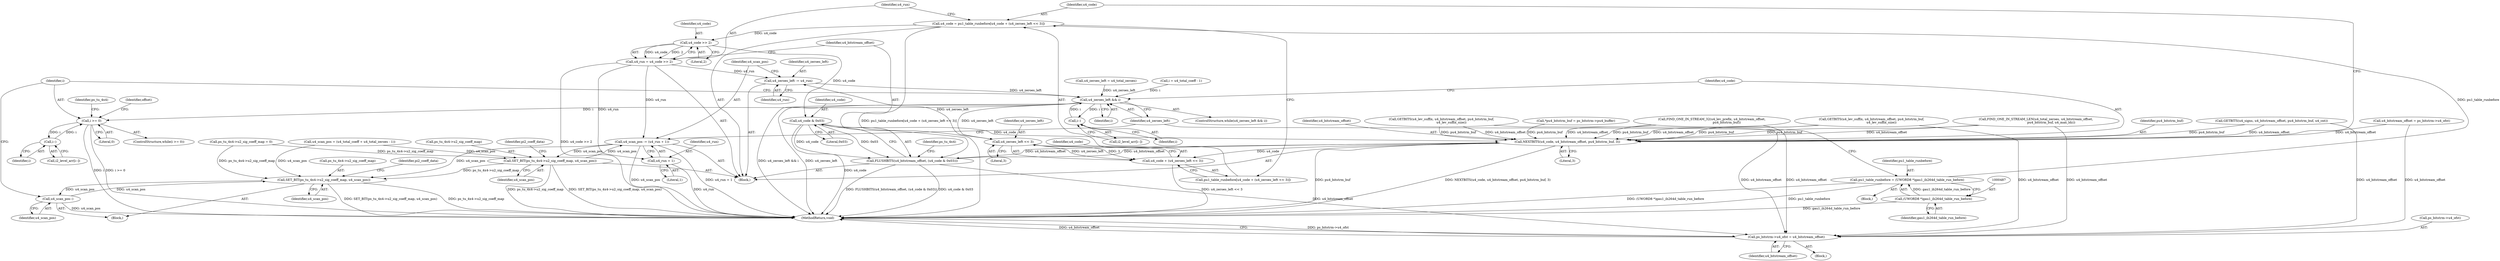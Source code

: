 digraph "0_Android_c57fc3703ae2e0d41b1f6580c50015937f2d23c1_1@array" {
"1000500" [label="(Call,u4_code = pu1_table_runbefore[u4_code + (u4_zeroes_left << 3)])"];
"1000484" [label="(Call,pu1_table_runbefore = (UWORD8 *)gau1_ih264d_table_run_before)"];
"1000486" [label="(Call,(UWORD8 *)gau1_ih264d_table_run_before)"];
"1000511" [label="(Call,u4_code >> 2)"];
"1000509" [label="(Call,u4_run = u4_code >> 2)"];
"1000532" [label="(Call,u4_zeroes_left -= u4_run)"];
"1000490" [label="(Call,u4_zeroes_left && i)"];
"1000506" [label="(Call,u4_zeroes_left << 3)"];
"1000504" [label="(Call,u4_code + (u4_zeroes_left << 3))"];
"1000530" [label="(Call,i--)"];
"1000541" [label="(Call,i >= 0)"];
"1000556" [label="(Call,i--)"];
"1000535" [label="(Call,u4_scan_pos -= (u4_run + 1))"];
"1000519" [label="(Call,SET_BIT(ps_tu_4x4->u2_sig_coeff_map, u4_scan_pos))"];
"1000545" [label="(Call,SET_BIT(ps_tu_4x4->u2_sig_coeff_map, u4_scan_pos))"];
"1000558" [label="(Call,u4_scan_pos--)"];
"1000537" [label="(Call,u4_run + 1)"];
"1000516" [label="(Call,u4_code & 0x03)"];
"1000495" [label="(Call,NEXTBITS(u4_code, u4_bitstream_offset, pu4_bitstrm_buf, 3))"];
"1000514" [label="(Call,FLUSHBITS(u4_bitstream_offset, (u4_code & 0x03)))"];
"1000588" [label="(Call,ps_bitstrm->u4_ofst = u4_bitstream_offset)"];
"1000209" [label="(Call,ps_tu_4x4->u2_sig_coeff_map = 0)"];
"1000493" [label="(Block,)"];
"1000520" [label="(Call,ps_tu_4x4->u2_sig_coeff_map)"];
"1000161" [label="(Call,*pu4_bitstrm_buf = ps_bitstrm->pu4_buffer)"];
"1000496" [label="(Identifier,u4_code)"];
"1000464" [label="(Block,)"];
"1000532" [label="(Call,u4_zeroes_left -= u4_run)"];
"1000388" [label="(Call,GETBITS(u4_lev_suffix, u4_bitstream_offset, pu4_bitstrm_buf,\n                    u4_lev_suffix_size))"];
"1000541" [label="(Call,i >= 0)"];
"1000455" [label="(Call,FIND_ONE_IN_STREAM_LEN(u4_total_zeroes, u4_bitstream_offset,\n                               pu4_bitstrm_buf, u4_max_ldz))"];
"1000488" [label="(Identifier,gau1_ih264d_table_run_before)"];
"1000275" [label="(Call,FIND_ONE_IN_STREAM_32(u4_lev_prefix, u4_bitstream_offset,\n                              pu4_bitstrm_buf))"];
"1000491" [label="(Identifier,u4_zeroes_left)"];
"1000535" [label="(Call,u4_scan_pos -= (u4_run + 1))"];
"1000523" [label="(Identifier,u4_scan_pos)"];
"1000476" [label="(Call,u4_zeroes_left = u4_total_zeroes)"];
"1000517" [label="(Identifier,u4_code)"];
"1000499" [label="(Literal,3)"];
"1000592" [label="(Identifier,u4_bitstream_offset)"];
"1000589" [label="(Call,ps_bitstrm->u4_ofst)"];
"1000544" [label="(Block,)"];
"1000507" [label="(Identifier,u4_zeroes_left)"];
"1000542" [label="(Identifier,i)"];
"1000536" [label="(Identifier,u4_scan_pos)"];
"1000509" [label="(Call,u4_run = u4_code >> 2)"];
"1000558" [label="(Call,u4_scan_pos--)"];
"1000492" [label="(Identifier,i)"];
"1000513" [label="(Literal,2)"];
"1000484" [label="(Call,pu1_table_runbefore = (UWORD8 *)gau1_ih264d_table_run_before)"];
"1000557" [label="(Identifier,i)"];
"1000514" [label="(Call,FLUSHBITS(u4_bitstream_offset, (u4_code & 0x03)))"];
"1000534" [label="(Identifier,u4_run)"];
"1000521" [label="(Identifier,ps_tu_4x4)"];
"1000537" [label="(Call,u4_run + 1)"];
"1000508" [label="(Literal,3)"];
"1000505" [label="(Identifier,u4_code)"];
"1000489" [label="(ControlStructure,while(u4_zeroes_left && i))"];
"1000485" [label="(Identifier,pu1_table_runbefore)"];
"1000531" [label="(Identifier,i)"];
"1000547" [label="(Identifier,ps_tu_4x4)"];
"1000554" [label="(Call,i2_level_arr[i--])"];
"1000157" [label="(Block,)"];
"1000510" [label="(Identifier,u4_run)"];
"1000500" [label="(Call,u4_code = pu1_table_runbefore[u4_code + (u4_zeroes_left << 3)])"];
"1000588" [label="(Call,ps_bitstrm->u4_ofst = u4_bitstream_offset)"];
"1000559" [label="(Identifier,u4_scan_pos)"];
"1000468" [label="(Call,u4_scan_pos = (u4_total_coeff + u4_total_zeroes - 1))"];
"1000501" [label="(Identifier,u4_code)"];
"1000498" [label="(Identifier,pu4_bitstrm_buf)"];
"1000515" [label="(Identifier,u4_bitstream_offset)"];
"1000593" [label="(MethodReturn,void)"];
"1000546" [label="(Call,ps_tu_4x4->u2_sig_coeff_map)"];
"1000528" [label="(Call,i2_level_arr[i--])"];
"1000490" [label="(Call,u4_zeroes_left && i)"];
"1000516" [label="(Call,u4_code & 0x03)"];
"1000519" [label="(Call,SET_BIT(ps_tu_4x4->u2_sig_coeff_map, u4_scan_pos))"];
"1000553" [label="(Identifier,pi2_coeff_data)"];
"1000237" [label="(Call,GETBITS(u4_signs, u4_bitstream_offset, pu4_bitstrm_buf, u4_cnt))"];
"1000518" [label="(Literal,0x03)"];
"1000502" [label="(Call,pu1_table_runbefore[u4_code + (u4_zeroes_left << 3)])"];
"1000497" [label="(Identifier,u4_bitstream_offset)"];
"1000479" [label="(Call,i = u4_total_coeff - 1)"];
"1000556" [label="(Call,i--)"];
"1000530" [label="(Call,i--)"];
"1000539" [label="(Literal,1)"];
"1000538" [label="(Identifier,u4_run)"];
"1000504" [label="(Call,u4_code + (u4_zeroes_left << 3))"];
"1000511" [label="(Call,u4_code >> 2)"];
"1000543" [label="(Literal,0)"];
"1000545" [label="(Call,SET_BIT(ps_tu_4x4->u2_sig_coeff_map, u4_scan_pos))"];
"1000495" [label="(Call,NEXTBITS(u4_code, u4_bitstream_offset, pu4_bitstrm_buf, 3))"];
"1000334" [label="(Call,GETBITS(u4_lev_suffix, u4_bitstream_offset, pu4_bitstrm_buf,\n                    u4_lev_suffix_size))"];
"1000549" [label="(Identifier,u4_scan_pos)"];
"1000506" [label="(Call,u4_zeroes_left << 3)"];
"1000563" [label="(Identifier,offset)"];
"1000486" [label="(Call,(UWORD8 *)gau1_ih264d_table_run_before)"];
"1000167" [label="(Call,u4_bitstream_offset = ps_bitstrm->u4_ofst)"];
"1000540" [label="(ControlStructure,while(i >= 0))"];
"1000512" [label="(Identifier,u4_code)"];
"1000527" [label="(Identifier,pi2_coeff_data)"];
"1000533" [label="(Identifier,u4_zeroes_left)"];
"1000500" -> "1000493"  [label="AST: "];
"1000500" -> "1000502"  [label="CFG: "];
"1000501" -> "1000500"  [label="AST: "];
"1000502" -> "1000500"  [label="AST: "];
"1000510" -> "1000500"  [label="CFG: "];
"1000500" -> "1000593"  [label="DDG: pu1_table_runbefore[u4_code + (u4_zeroes_left << 3)]"];
"1000484" -> "1000500"  [label="DDG: pu1_table_runbefore"];
"1000500" -> "1000511"  [label="DDG: u4_code"];
"1000484" -> "1000464"  [label="AST: "];
"1000484" -> "1000486"  [label="CFG: "];
"1000485" -> "1000484"  [label="AST: "];
"1000486" -> "1000484"  [label="AST: "];
"1000491" -> "1000484"  [label="CFG: "];
"1000484" -> "1000593"  [label="DDG: (UWORD8 *)gau1_ih264d_table_run_before"];
"1000484" -> "1000593"  [label="DDG: pu1_table_runbefore"];
"1000486" -> "1000484"  [label="DDG: gau1_ih264d_table_run_before"];
"1000486" -> "1000488"  [label="CFG: "];
"1000487" -> "1000486"  [label="AST: "];
"1000488" -> "1000486"  [label="AST: "];
"1000486" -> "1000593"  [label="DDG: gau1_ih264d_table_run_before"];
"1000511" -> "1000509"  [label="AST: "];
"1000511" -> "1000513"  [label="CFG: "];
"1000512" -> "1000511"  [label="AST: "];
"1000513" -> "1000511"  [label="AST: "];
"1000509" -> "1000511"  [label="CFG: "];
"1000511" -> "1000509"  [label="DDG: u4_code"];
"1000511" -> "1000509"  [label="DDG: 2"];
"1000511" -> "1000516"  [label="DDG: u4_code"];
"1000509" -> "1000493"  [label="AST: "];
"1000510" -> "1000509"  [label="AST: "];
"1000515" -> "1000509"  [label="CFG: "];
"1000509" -> "1000593"  [label="DDG: u4_code >> 2"];
"1000509" -> "1000532"  [label="DDG: u4_run"];
"1000509" -> "1000535"  [label="DDG: u4_run"];
"1000509" -> "1000537"  [label="DDG: u4_run"];
"1000532" -> "1000493"  [label="AST: "];
"1000532" -> "1000534"  [label="CFG: "];
"1000533" -> "1000532"  [label="AST: "];
"1000534" -> "1000532"  [label="AST: "];
"1000536" -> "1000532"  [label="CFG: "];
"1000532" -> "1000490"  [label="DDG: u4_zeroes_left"];
"1000506" -> "1000532"  [label="DDG: u4_zeroes_left"];
"1000490" -> "1000489"  [label="AST: "];
"1000490" -> "1000491"  [label="CFG: "];
"1000490" -> "1000492"  [label="CFG: "];
"1000491" -> "1000490"  [label="AST: "];
"1000492" -> "1000490"  [label="AST: "];
"1000496" -> "1000490"  [label="CFG: "];
"1000542" -> "1000490"  [label="CFG: "];
"1000490" -> "1000593"  [label="DDG: u4_zeroes_left"];
"1000490" -> "1000593"  [label="DDG: u4_zeroes_left && i"];
"1000476" -> "1000490"  [label="DDG: u4_zeroes_left"];
"1000530" -> "1000490"  [label="DDG: i"];
"1000479" -> "1000490"  [label="DDG: i"];
"1000490" -> "1000506"  [label="DDG: u4_zeroes_left"];
"1000490" -> "1000530"  [label="DDG: i"];
"1000490" -> "1000541"  [label="DDG: i"];
"1000506" -> "1000504"  [label="AST: "];
"1000506" -> "1000508"  [label="CFG: "];
"1000507" -> "1000506"  [label="AST: "];
"1000508" -> "1000506"  [label="AST: "];
"1000504" -> "1000506"  [label="CFG: "];
"1000506" -> "1000504"  [label="DDG: u4_zeroes_left"];
"1000506" -> "1000504"  [label="DDG: 3"];
"1000504" -> "1000502"  [label="AST: "];
"1000505" -> "1000504"  [label="AST: "];
"1000502" -> "1000504"  [label="CFG: "];
"1000504" -> "1000593"  [label="DDG: u4_zeroes_left << 3"];
"1000495" -> "1000504"  [label="DDG: u4_code"];
"1000530" -> "1000528"  [label="AST: "];
"1000530" -> "1000531"  [label="CFG: "];
"1000531" -> "1000530"  [label="AST: "];
"1000528" -> "1000530"  [label="CFG: "];
"1000541" -> "1000540"  [label="AST: "];
"1000541" -> "1000543"  [label="CFG: "];
"1000542" -> "1000541"  [label="AST: "];
"1000543" -> "1000541"  [label="AST: "];
"1000547" -> "1000541"  [label="CFG: "];
"1000563" -> "1000541"  [label="CFG: "];
"1000541" -> "1000593"  [label="DDG: i"];
"1000541" -> "1000593"  [label="DDG: i >= 0"];
"1000556" -> "1000541"  [label="DDG: i"];
"1000541" -> "1000556"  [label="DDG: i"];
"1000556" -> "1000554"  [label="AST: "];
"1000556" -> "1000557"  [label="CFG: "];
"1000557" -> "1000556"  [label="AST: "];
"1000554" -> "1000556"  [label="CFG: "];
"1000535" -> "1000493"  [label="AST: "];
"1000535" -> "1000537"  [label="CFG: "];
"1000536" -> "1000535"  [label="AST: "];
"1000537" -> "1000535"  [label="AST: "];
"1000491" -> "1000535"  [label="CFG: "];
"1000535" -> "1000593"  [label="DDG: u4_scan_pos"];
"1000535" -> "1000593"  [label="DDG: u4_run + 1"];
"1000535" -> "1000519"  [label="DDG: u4_scan_pos"];
"1000519" -> "1000535"  [label="DDG: u4_scan_pos"];
"1000535" -> "1000545"  [label="DDG: u4_scan_pos"];
"1000519" -> "1000493"  [label="AST: "];
"1000519" -> "1000523"  [label="CFG: "];
"1000520" -> "1000519"  [label="AST: "];
"1000523" -> "1000519"  [label="AST: "];
"1000527" -> "1000519"  [label="CFG: "];
"1000519" -> "1000593"  [label="DDG: ps_tu_4x4->u2_sig_coeff_map"];
"1000519" -> "1000593"  [label="DDG: SET_BIT(ps_tu_4x4->u2_sig_coeff_map, u4_scan_pos)"];
"1000209" -> "1000519"  [label="DDG: ps_tu_4x4->u2_sig_coeff_map"];
"1000468" -> "1000519"  [label="DDG: u4_scan_pos"];
"1000519" -> "1000545"  [label="DDG: ps_tu_4x4->u2_sig_coeff_map"];
"1000545" -> "1000544"  [label="AST: "];
"1000545" -> "1000549"  [label="CFG: "];
"1000546" -> "1000545"  [label="AST: "];
"1000549" -> "1000545"  [label="AST: "];
"1000553" -> "1000545"  [label="CFG: "];
"1000545" -> "1000593"  [label="DDG: ps_tu_4x4->u2_sig_coeff_map"];
"1000545" -> "1000593"  [label="DDG: SET_BIT(ps_tu_4x4->u2_sig_coeff_map, u4_scan_pos)"];
"1000209" -> "1000545"  [label="DDG: ps_tu_4x4->u2_sig_coeff_map"];
"1000468" -> "1000545"  [label="DDG: u4_scan_pos"];
"1000558" -> "1000545"  [label="DDG: u4_scan_pos"];
"1000545" -> "1000558"  [label="DDG: u4_scan_pos"];
"1000558" -> "1000544"  [label="AST: "];
"1000558" -> "1000559"  [label="CFG: "];
"1000559" -> "1000558"  [label="AST: "];
"1000542" -> "1000558"  [label="CFG: "];
"1000558" -> "1000593"  [label="DDG: u4_scan_pos"];
"1000537" -> "1000539"  [label="CFG: "];
"1000538" -> "1000537"  [label="AST: "];
"1000539" -> "1000537"  [label="AST: "];
"1000537" -> "1000593"  [label="DDG: u4_run"];
"1000516" -> "1000514"  [label="AST: "];
"1000516" -> "1000518"  [label="CFG: "];
"1000517" -> "1000516"  [label="AST: "];
"1000518" -> "1000516"  [label="AST: "];
"1000514" -> "1000516"  [label="CFG: "];
"1000516" -> "1000593"  [label="DDG: u4_code"];
"1000516" -> "1000495"  [label="DDG: u4_code"];
"1000516" -> "1000514"  [label="DDG: u4_code"];
"1000516" -> "1000514"  [label="DDG: 0x03"];
"1000495" -> "1000493"  [label="AST: "];
"1000495" -> "1000499"  [label="CFG: "];
"1000496" -> "1000495"  [label="AST: "];
"1000497" -> "1000495"  [label="AST: "];
"1000498" -> "1000495"  [label="AST: "];
"1000499" -> "1000495"  [label="AST: "];
"1000501" -> "1000495"  [label="CFG: "];
"1000495" -> "1000593"  [label="DDG: pu4_bitstrm_buf"];
"1000495" -> "1000593"  [label="DDG: NEXTBITS(u4_code, u4_bitstream_offset, pu4_bitstrm_buf, 3)"];
"1000167" -> "1000495"  [label="DDG: u4_bitstream_offset"];
"1000334" -> "1000495"  [label="DDG: u4_bitstream_offset"];
"1000334" -> "1000495"  [label="DDG: pu4_bitstrm_buf"];
"1000514" -> "1000495"  [label="DDG: u4_bitstream_offset"];
"1000388" -> "1000495"  [label="DDG: u4_bitstream_offset"];
"1000388" -> "1000495"  [label="DDG: pu4_bitstrm_buf"];
"1000275" -> "1000495"  [label="DDG: u4_bitstream_offset"];
"1000275" -> "1000495"  [label="DDG: pu4_bitstrm_buf"];
"1000455" -> "1000495"  [label="DDG: u4_bitstream_offset"];
"1000455" -> "1000495"  [label="DDG: pu4_bitstrm_buf"];
"1000237" -> "1000495"  [label="DDG: u4_bitstream_offset"];
"1000237" -> "1000495"  [label="DDG: pu4_bitstrm_buf"];
"1000161" -> "1000495"  [label="DDG: pu4_bitstrm_buf"];
"1000495" -> "1000514"  [label="DDG: u4_bitstream_offset"];
"1000514" -> "1000493"  [label="AST: "];
"1000515" -> "1000514"  [label="AST: "];
"1000521" -> "1000514"  [label="CFG: "];
"1000514" -> "1000593"  [label="DDG: FLUSHBITS(u4_bitstream_offset, (u4_code & 0x03))"];
"1000514" -> "1000593"  [label="DDG: u4_code & 0x03"];
"1000514" -> "1000588"  [label="DDG: u4_bitstream_offset"];
"1000588" -> "1000157"  [label="AST: "];
"1000588" -> "1000592"  [label="CFG: "];
"1000589" -> "1000588"  [label="AST: "];
"1000592" -> "1000588"  [label="AST: "];
"1000593" -> "1000588"  [label="CFG: "];
"1000588" -> "1000593"  [label="DDG: ps_bitstrm->u4_ofst"];
"1000588" -> "1000593"  [label="DDG: u4_bitstream_offset"];
"1000167" -> "1000588"  [label="DDG: u4_bitstream_offset"];
"1000334" -> "1000588"  [label="DDG: u4_bitstream_offset"];
"1000388" -> "1000588"  [label="DDG: u4_bitstream_offset"];
"1000275" -> "1000588"  [label="DDG: u4_bitstream_offset"];
"1000455" -> "1000588"  [label="DDG: u4_bitstream_offset"];
"1000237" -> "1000588"  [label="DDG: u4_bitstream_offset"];
}
